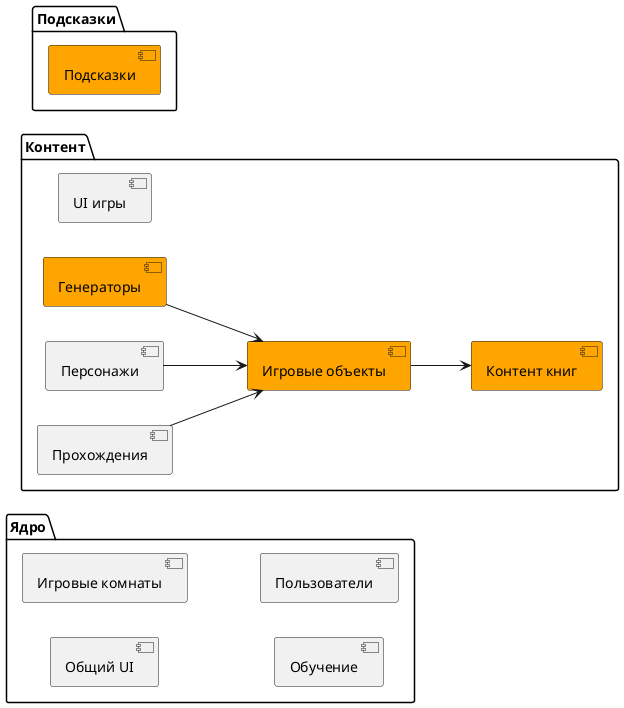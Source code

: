 @startuml
left to right direction

package "Ядро" {
    [Общий UI]
    [Игровые комнаты] as Room
    [Обучение] as Learn
    [Пользователи] as User
}

package "Контент" {
    [UI игры]
    [Генераторы] as Generator #orange
    [Игровые объекты] as Object #orange
    [Контент книг] as Content #orange
    [Персонажи] as Hero
    [Прохождения] as Campaign
}
package "Подсказки" {
    [Подсказки] as Hint #orange
}

Object --> Content
Campaign --> Object
Generator --> Object
Hero --> Object
@enduml
